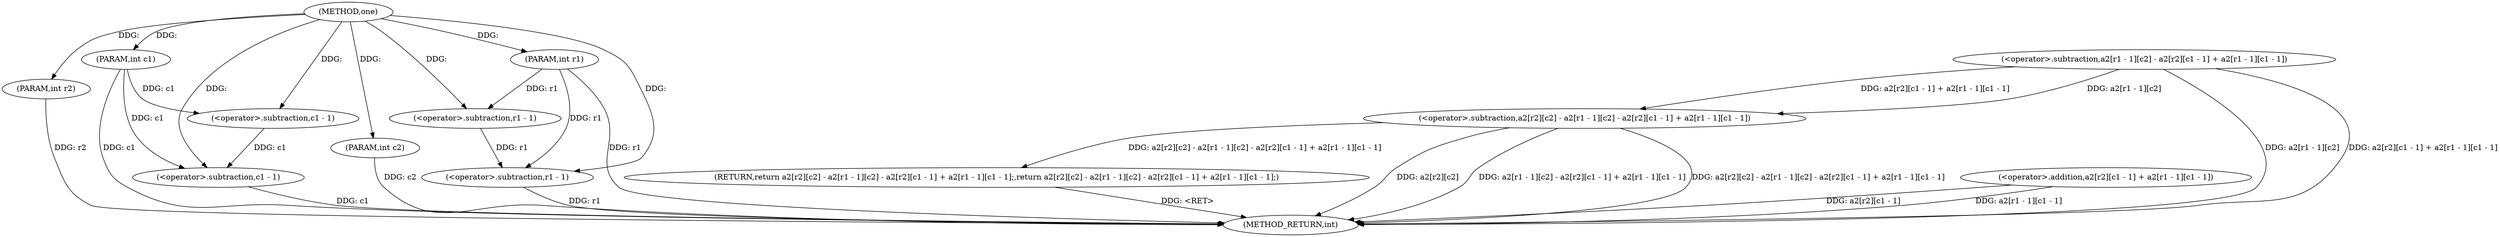 digraph "one" {  
"1000237" [label = "(METHOD,one)" ]
"1000275" [label = "(METHOD_RETURN,int)" ]
"1000238" [label = "(PARAM,int r1)" ]
"1000239" [label = "(PARAM,int c1)" ]
"1000240" [label = "(PARAM,int r2)" ]
"1000241" [label = "(PARAM,int c2)" ]
"1000243" [label = "(RETURN,return a2[r2][c2] - a2[r1 - 1][c2] - a2[r2][c1 - 1] + a2[r1 - 1][c1 - 1];,return a2[r2][c2] - a2[r1 - 1][c2] - a2[r2][c1 - 1] + a2[r1 - 1][c1 - 1];)" ]
"1000244" [label = "(<operator>.subtraction,a2[r2][c2] - a2[r1 - 1][c2] - a2[r2][c1 - 1] + a2[r1 - 1][c1 - 1])" ]
"1000250" [label = "(<operator>.subtraction,a2[r1 - 1][c2] - a2[r2][c1 - 1] + a2[r1 - 1][c1 - 1])" ]
"1000258" [label = "(<operator>.addition,a2[r2][c1 - 1] + a2[r1 - 1][c1 - 1])" ]
"1000254" [label = "(<operator>.subtraction,r1 - 1)" ]
"1000263" [label = "(<operator>.subtraction,c1 - 1)" ]
"1000272" [label = "(<operator>.subtraction,c1 - 1)" ]
"1000269" [label = "(<operator>.subtraction,r1 - 1)" ]
  "1000238" -> "1000275"  [ label = "DDG: r1"] 
  "1000239" -> "1000275"  [ label = "DDG: c1"] 
  "1000240" -> "1000275"  [ label = "DDG: r2"] 
  "1000241" -> "1000275"  [ label = "DDG: c2"] 
  "1000244" -> "1000275"  [ label = "DDG: a2[r2][c2]"] 
  "1000250" -> "1000275"  [ label = "DDG: a2[r1 - 1][c2]"] 
  "1000258" -> "1000275"  [ label = "DDG: a2[r2][c1 - 1]"] 
  "1000269" -> "1000275"  [ label = "DDG: r1"] 
  "1000272" -> "1000275"  [ label = "DDG: c1"] 
  "1000258" -> "1000275"  [ label = "DDG: a2[r1 - 1][c1 - 1]"] 
  "1000250" -> "1000275"  [ label = "DDG: a2[r2][c1 - 1] + a2[r1 - 1][c1 - 1]"] 
  "1000244" -> "1000275"  [ label = "DDG: a2[r1 - 1][c2] - a2[r2][c1 - 1] + a2[r1 - 1][c1 - 1]"] 
  "1000244" -> "1000275"  [ label = "DDG: a2[r2][c2] - a2[r1 - 1][c2] - a2[r2][c1 - 1] + a2[r1 - 1][c1 - 1]"] 
  "1000243" -> "1000275"  [ label = "DDG: <RET>"] 
  "1000237" -> "1000238"  [ label = "DDG: "] 
  "1000237" -> "1000239"  [ label = "DDG: "] 
  "1000237" -> "1000240"  [ label = "DDG: "] 
  "1000237" -> "1000241"  [ label = "DDG: "] 
  "1000244" -> "1000243"  [ label = "DDG: a2[r2][c2] - a2[r1 - 1][c2] - a2[r2][c1 - 1] + a2[r1 - 1][c1 - 1]"] 
  "1000250" -> "1000244"  [ label = "DDG: a2[r2][c1 - 1] + a2[r1 - 1][c1 - 1]"] 
  "1000250" -> "1000244"  [ label = "DDG: a2[r1 - 1][c2]"] 
  "1000238" -> "1000254"  [ label = "DDG: r1"] 
  "1000237" -> "1000254"  [ label = "DDG: "] 
  "1000239" -> "1000263"  [ label = "DDG: c1"] 
  "1000237" -> "1000263"  [ label = "DDG: "] 
  "1000263" -> "1000272"  [ label = "DDG: c1"] 
  "1000239" -> "1000272"  [ label = "DDG: c1"] 
  "1000237" -> "1000272"  [ label = "DDG: "] 
  "1000254" -> "1000269"  [ label = "DDG: r1"] 
  "1000238" -> "1000269"  [ label = "DDG: r1"] 
  "1000237" -> "1000269"  [ label = "DDG: "] 
}
